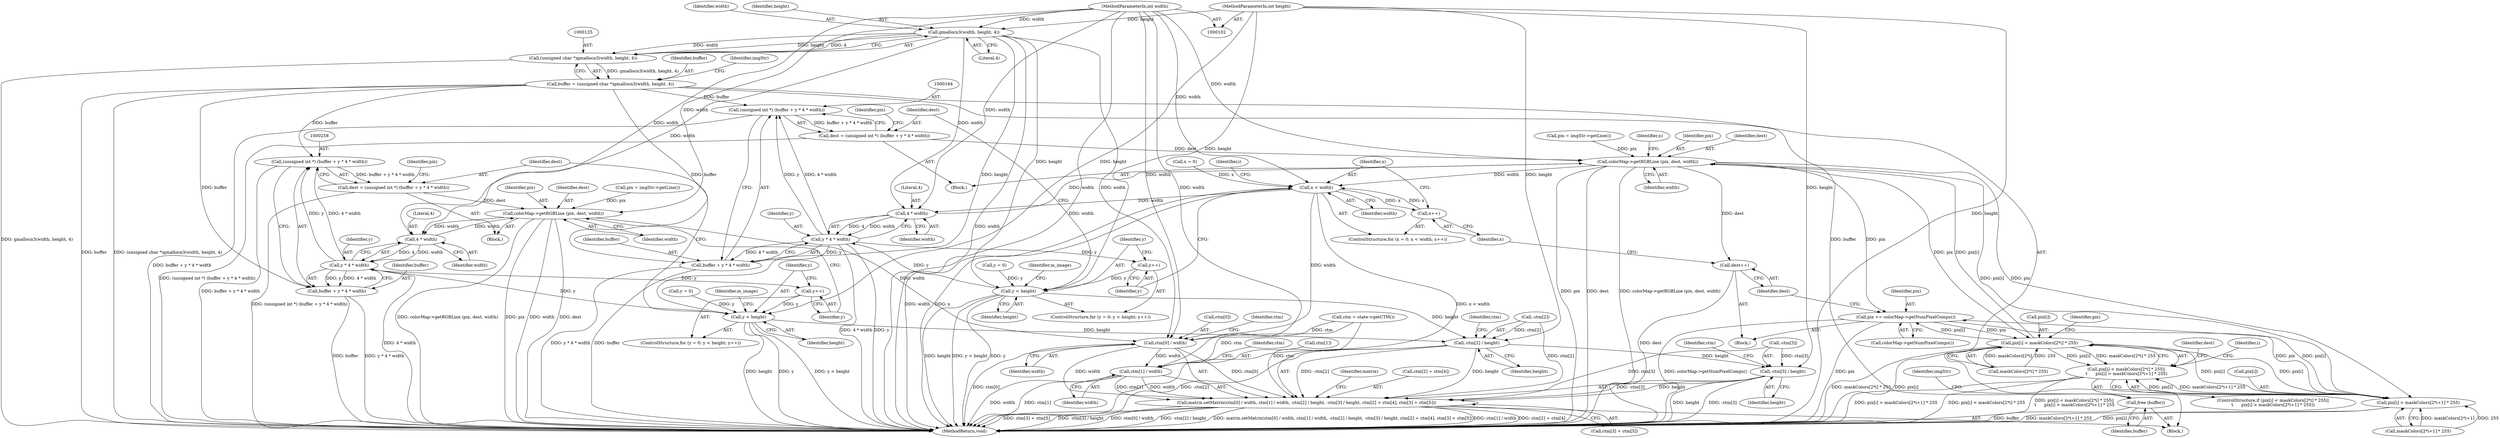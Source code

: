 digraph "0_poppler_7b2d314a61fd0e12f47c62996cb49ec0d1ba747a@API" {
"1000126" [label="(Call,gmallocn3(width, height, 4))"];
"1000106" [label="(MethodParameterIn,int width)"];
"1000107" [label="(MethodParameterIn,int height)"];
"1000124" [label="(Call,(unsigned char *)gmallocn3(width, height, 4))"];
"1000122" [label="(Call,buffer = (unsigned char *)gmallocn3(width, height, 4))"];
"1000163" [label="(Call,(unsigned int *) (buffer + y * 4 * width))"];
"1000161" [label="(Call,dest = (unsigned int *) (buffer + y * 4 * width))"];
"1000175" [label="(Call,colorMap->getRGBLine (pix, dest, width))"];
"1000183" [label="(Call,x < width)"];
"1000169" [label="(Call,4 * width)"];
"1000167" [label="(Call,y * 4 * width)"];
"1000158" [label="(Call,y++)"];
"1000155" [label="(Call,y < height)"];
"1000304" [label="(Call,-ctm[2] / height)"];
"1000293" [label="(Call,matrix.setMatrix(ctm[0] / width, ctm[1] / width, -ctm[2] / height, -ctm[3] / height, ctm[2] + ctm[4], ctm[3] + ctm[5]))"];
"1000310" [label="(Call,-ctm[3] / height)"];
"1000165" [label="(Call,buffer + y * 4 * width)"];
"1000186" [label="(Call,x++)"];
"1000294" [label="(Call,ctm[0] / width)"];
"1000299" [label="(Call,ctm[1] / width)"];
"1000201" [label="(Call,pix[i] < maskColors[2*i] * 255)"];
"1000200" [label="(Call,pix[i] < maskColors[2*i] * 255||\n\t      pix[i] > maskColors[2*i+1] * 255)"];
"1000212" [label="(Call,pix[i] > maskColors[2*i+1] * 255)"];
"1000234" [label="(Call,pix += colorMap->getNumPixelComps())"];
"1000237" [label="(Call,dest++)"];
"1000257" [label="(Call,(unsigned int *) (buffer + y * 4 * width))"];
"1000255" [label="(Call,dest = (unsigned int *) (buffer + y * 4 * width))"];
"1000269" [label="(Call,colorMap->getRGBLine (pix, dest, width))"];
"1000263" [label="(Call,4 * width)"];
"1000261" [label="(Call,y * 4 * width)"];
"1000252" [label="(Call,y++)"];
"1000249" [label="(Call,y < height)"];
"1000259" [label="(Call,buffer + y * 4 * width)"];
"1000344" [label="(Call,free (buffer))"];
"1000171" [label="(Identifier,width)"];
"1000307" [label="(Identifier,ctm)"];
"1000160" [label="(Block,)"];
"1000162" [label="(Identifier,dest)"];
"1000202" [label="(Call,pix[i])"];
"1000129" [label="(Literal,4)"];
"1000156" [label="(Identifier,y)"];
"1000295" [label="(Call,ctm[0])"];
"1000184" [label="(Identifier,x)"];
"1000165" [label="(Call,buffer + y * 4 * width)"];
"1000152" [label="(Call,y = 0)"];
"1000254" [label="(Block,)"];
"1000269" [label="(Call,colorMap->getRGBLine (pix, dest, width))"];
"1000300" [label="(Call,ctm[1])"];
"1000212" [label="(Call,pix[i] > maskColors[2*i+1] * 255)"];
"1000157" [label="(Identifier,height)"];
"1000159" [label="(Identifier,y)"];
"1000272" [label="(Identifier,width)"];
"1000262" [label="(Identifier,y)"];
"1000255" [label="(Call,dest = (unsigned int *) (buffer + y * 4 * width))"];
"1000186" [label="(Call,x++)"];
"1000260" [label="(Identifier,buffer)"];
"1000188" [label="(Block,)"];
"1000187" [label="(Identifier,x)"];
"1000200" [label="(Call,pix[i] < maskColors[2*i] * 255||\n\t      pix[i] > maskColors[2*i+1] * 255)"];
"1000267" [label="(Identifier,pix)"];
"1000106" [label="(MethodParameterIn,int width)"];
"1000183" [label="(Call,x < width)"];
"1000301" [label="(Identifier,ctm)"];
"1000172" [label="(Call,pix = imgStr->getLine())"];
"1000348" [label="(MethodReturn,void)"];
"1000251" [label="(Identifier,height)"];
"1000168" [label="(Identifier,y)"];
"1000181" [label="(Identifier,x)"];
"1000274" [label="(Identifier,m_image)"];
"1000234" [label="(Call,pix += colorMap->getNumPixelComps())"];
"1000124" [label="(Call,(unsigned char *)gmallocn3(width, height, 4))"];
"1000318" [label="(Identifier,ctm)"];
"1000261" [label="(Call,y * 4 * width)"];
"1000214" [label="(Identifier,pix)"];
"1000176" [label="(Identifier,pix)"];
"1000213" [label="(Call,pix[i])"];
"1000323" [label="(Call,ctm[3] + ctm[5])"];
"1000122" [label="(Call,buffer = (unsigned char *)gmallocn3(width, height, 4))"];
"1000127" [label="(Identifier,width)"];
"1000175" [label="(Call,colorMap->getRGBLine (pix, dest, width))"];
"1000178" [label="(Identifier,width)"];
"1000311" [label="(Call,-ctm[3])"];
"1000304" [label="(Call,-ctm[2] / height)"];
"1000266" [label="(Call,pix = imgStr->getLine())"];
"1000228" [label="(Identifier,dest)"];
"1000270" [label="(Identifier,pix)"];
"1000170" [label="(Literal,4)"];
"1000161" [label="(Call,dest = (unsigned int *) (buffer + y * 4 * width))"];
"1000331" [label="(Identifier,matrix)"];
"1000166" [label="(Identifier,buffer)"];
"1000128" [label="(Identifier,height)"];
"1000173" [label="(Identifier,pix)"];
"1000299" [label="(Call,ctm[1] / width)"];
"1000259" [label="(Call,buffer + y * 4 * width)"];
"1000315" [label="(Identifier,height)"];
"1000169" [label="(Call,4 * width)"];
"1000240" [label="(Identifier,m_image)"];
"1000236" [label="(Call,colorMap->getNumPixelComps())"];
"1000235" [label="(Identifier,pix)"];
"1000290" [label="(Call,ctm = state->getCTM())"];
"1000309" [label="(Identifier,height)"];
"1000347" [label="(Identifier,imgStr)"];
"1000316" [label="(Call,ctm[2] + ctm[4])"];
"1000265" [label="(Identifier,width)"];
"1000252" [label="(Call,y++)"];
"1000305" [label="(Call,-ctm[2])"];
"1000151" [label="(ControlStructure,for (y = 0; y < height; y++))"];
"1000126" [label="(Call,gmallocn3(width, height, 4))"];
"1000303" [label="(Identifier,width)"];
"1000294" [label="(Call,ctm[0] / width)"];
"1000177" [label="(Identifier,dest)"];
"1000257" [label="(Call,(unsigned int *) (buffer + y * 4 * width))"];
"1000245" [label="(ControlStructure,for (y = 0; y < height; y++))"];
"1000249" [label="(Call,y < height)"];
"1000131" [label="(Identifier,imgStr)"];
"1000123" [label="(Identifier,buffer)"];
"1000179" [label="(ControlStructure,for (x = 0; x < width; x++))"];
"1000298" [label="(Identifier,width)"];
"1000256" [label="(Identifier,dest)"];
"1000271" [label="(Identifier,dest)"];
"1000111" [label="(Block,)"];
"1000237" [label="(Call,dest++)"];
"1000246" [label="(Call,y = 0)"];
"1000205" [label="(Call,maskColors[2*i] * 255)"];
"1000185" [label="(Identifier,width)"];
"1000238" [label="(Identifier,dest)"];
"1000250" [label="(Identifier,y)"];
"1000201" [label="(Call,pix[i] < maskColors[2*i] * 255)"];
"1000253" [label="(Identifier,y)"];
"1000167" [label="(Call,y * 4 * width)"];
"1000197" [label="(Identifier,i)"];
"1000180" [label="(Call,x = 0)"];
"1000216" [label="(Call,maskColors[2*i+1] * 255)"];
"1000107" [label="(MethodParameterIn,int height)"];
"1000163" [label="(Call,(unsigned int *) (buffer + y * 4 * width))"];
"1000264" [label="(Literal,4)"];
"1000313" [label="(Identifier,ctm)"];
"1000310" [label="(Call,-ctm[3] / height)"];
"1000191" [label="(Identifier,i)"];
"1000293" [label="(Call,matrix.setMatrix(ctm[0] / width, ctm[1] / width, -ctm[2] / height, -ctm[3] / height, ctm[2] + ctm[4], ctm[3] + ctm[5]))"];
"1000345" [label="(Identifier,buffer)"];
"1000155" [label="(Call,y < height)"];
"1000263" [label="(Call,4 * width)"];
"1000158" [label="(Call,y++)"];
"1000199" [label="(ControlStructure,if (pix[i] < maskColors[2*i] * 255||\n\t      pix[i] > maskColors[2*i+1] * 255))"];
"1000344" [label="(Call,free (buffer))"];
"1000126" -> "1000124"  [label="AST: "];
"1000126" -> "1000129"  [label="CFG: "];
"1000127" -> "1000126"  [label="AST: "];
"1000128" -> "1000126"  [label="AST: "];
"1000129" -> "1000126"  [label="AST: "];
"1000124" -> "1000126"  [label="CFG: "];
"1000126" -> "1000348"  [label="DDG: width"];
"1000126" -> "1000124"  [label="DDG: width"];
"1000126" -> "1000124"  [label="DDG: height"];
"1000126" -> "1000124"  [label="DDG: 4"];
"1000106" -> "1000126"  [label="DDG: width"];
"1000107" -> "1000126"  [label="DDG: height"];
"1000126" -> "1000155"  [label="DDG: height"];
"1000126" -> "1000169"  [label="DDG: width"];
"1000126" -> "1000249"  [label="DDG: height"];
"1000126" -> "1000263"  [label="DDG: width"];
"1000126" -> "1000294"  [label="DDG: width"];
"1000106" -> "1000102"  [label="AST: "];
"1000106" -> "1000348"  [label="DDG: width"];
"1000106" -> "1000169"  [label="DDG: width"];
"1000106" -> "1000175"  [label="DDG: width"];
"1000106" -> "1000183"  [label="DDG: width"];
"1000106" -> "1000263"  [label="DDG: width"];
"1000106" -> "1000269"  [label="DDG: width"];
"1000106" -> "1000294"  [label="DDG: width"];
"1000106" -> "1000299"  [label="DDG: width"];
"1000107" -> "1000102"  [label="AST: "];
"1000107" -> "1000348"  [label="DDG: height"];
"1000107" -> "1000155"  [label="DDG: height"];
"1000107" -> "1000249"  [label="DDG: height"];
"1000107" -> "1000304"  [label="DDG: height"];
"1000107" -> "1000310"  [label="DDG: height"];
"1000124" -> "1000122"  [label="AST: "];
"1000125" -> "1000124"  [label="AST: "];
"1000122" -> "1000124"  [label="CFG: "];
"1000124" -> "1000348"  [label="DDG: gmallocn3(width, height, 4)"];
"1000124" -> "1000122"  [label="DDG: gmallocn3(width, height, 4)"];
"1000122" -> "1000111"  [label="AST: "];
"1000123" -> "1000122"  [label="AST: "];
"1000131" -> "1000122"  [label="CFG: "];
"1000122" -> "1000348"  [label="DDG: buffer"];
"1000122" -> "1000348"  [label="DDG: (unsigned char *)gmallocn3(width, height, 4)"];
"1000122" -> "1000163"  [label="DDG: buffer"];
"1000122" -> "1000165"  [label="DDG: buffer"];
"1000122" -> "1000257"  [label="DDG: buffer"];
"1000122" -> "1000259"  [label="DDG: buffer"];
"1000122" -> "1000344"  [label="DDG: buffer"];
"1000163" -> "1000161"  [label="AST: "];
"1000163" -> "1000165"  [label="CFG: "];
"1000164" -> "1000163"  [label="AST: "];
"1000165" -> "1000163"  [label="AST: "];
"1000161" -> "1000163"  [label="CFG: "];
"1000163" -> "1000348"  [label="DDG: buffer + y * 4 * width"];
"1000163" -> "1000161"  [label="DDG: buffer + y * 4 * width"];
"1000167" -> "1000163"  [label="DDG: y"];
"1000167" -> "1000163"  [label="DDG: 4 * width"];
"1000161" -> "1000160"  [label="AST: "];
"1000162" -> "1000161"  [label="AST: "];
"1000173" -> "1000161"  [label="CFG: "];
"1000161" -> "1000348"  [label="DDG: (unsigned int *) (buffer + y * 4 * width)"];
"1000161" -> "1000175"  [label="DDG: dest"];
"1000175" -> "1000160"  [label="AST: "];
"1000175" -> "1000178"  [label="CFG: "];
"1000176" -> "1000175"  [label="AST: "];
"1000177" -> "1000175"  [label="AST: "];
"1000178" -> "1000175"  [label="AST: "];
"1000181" -> "1000175"  [label="CFG: "];
"1000175" -> "1000348"  [label="DDG: pix"];
"1000175" -> "1000348"  [label="DDG: dest"];
"1000175" -> "1000348"  [label="DDG: colorMap->getRGBLine (pix, dest, width)"];
"1000201" -> "1000175"  [label="DDG: pix[i]"];
"1000212" -> "1000175"  [label="DDG: pix[i]"];
"1000172" -> "1000175"  [label="DDG: pix"];
"1000169" -> "1000175"  [label="DDG: width"];
"1000175" -> "1000183"  [label="DDG: width"];
"1000175" -> "1000201"  [label="DDG: pix"];
"1000175" -> "1000212"  [label="DDG: pix"];
"1000175" -> "1000234"  [label="DDG: pix"];
"1000175" -> "1000237"  [label="DDG: dest"];
"1000183" -> "1000179"  [label="AST: "];
"1000183" -> "1000185"  [label="CFG: "];
"1000184" -> "1000183"  [label="AST: "];
"1000185" -> "1000183"  [label="AST: "];
"1000191" -> "1000183"  [label="CFG: "];
"1000159" -> "1000183"  [label="CFG: "];
"1000183" -> "1000348"  [label="DDG: width"];
"1000183" -> "1000348"  [label="DDG: x"];
"1000183" -> "1000348"  [label="DDG: x < width"];
"1000183" -> "1000169"  [label="DDG: width"];
"1000186" -> "1000183"  [label="DDG: x"];
"1000180" -> "1000183"  [label="DDG: x"];
"1000183" -> "1000186"  [label="DDG: x"];
"1000183" -> "1000294"  [label="DDG: width"];
"1000169" -> "1000167"  [label="AST: "];
"1000169" -> "1000171"  [label="CFG: "];
"1000170" -> "1000169"  [label="AST: "];
"1000171" -> "1000169"  [label="AST: "];
"1000167" -> "1000169"  [label="CFG: "];
"1000169" -> "1000167"  [label="DDG: 4"];
"1000169" -> "1000167"  [label="DDG: width"];
"1000167" -> "1000165"  [label="AST: "];
"1000168" -> "1000167"  [label="AST: "];
"1000165" -> "1000167"  [label="CFG: "];
"1000167" -> "1000348"  [label="DDG: y"];
"1000167" -> "1000348"  [label="DDG: 4 * width"];
"1000167" -> "1000158"  [label="DDG: y"];
"1000167" -> "1000165"  [label="DDG: y"];
"1000167" -> "1000165"  [label="DDG: 4 * width"];
"1000155" -> "1000167"  [label="DDG: y"];
"1000158" -> "1000151"  [label="AST: "];
"1000158" -> "1000159"  [label="CFG: "];
"1000159" -> "1000158"  [label="AST: "];
"1000156" -> "1000158"  [label="CFG: "];
"1000158" -> "1000155"  [label="DDG: y"];
"1000155" -> "1000151"  [label="AST: "];
"1000155" -> "1000157"  [label="CFG: "];
"1000156" -> "1000155"  [label="AST: "];
"1000157" -> "1000155"  [label="AST: "];
"1000162" -> "1000155"  [label="CFG: "];
"1000240" -> "1000155"  [label="CFG: "];
"1000155" -> "1000348"  [label="DDG: height"];
"1000155" -> "1000348"  [label="DDG: y < height"];
"1000155" -> "1000348"  [label="DDG: y"];
"1000152" -> "1000155"  [label="DDG: y"];
"1000155" -> "1000304"  [label="DDG: height"];
"1000304" -> "1000293"  [label="AST: "];
"1000304" -> "1000309"  [label="CFG: "];
"1000305" -> "1000304"  [label="AST: "];
"1000309" -> "1000304"  [label="AST: "];
"1000313" -> "1000304"  [label="CFG: "];
"1000304" -> "1000348"  [label="DDG: -ctm[2]"];
"1000304" -> "1000293"  [label="DDG: -ctm[2]"];
"1000304" -> "1000293"  [label="DDG: height"];
"1000305" -> "1000304"  [label="DDG: ctm[2]"];
"1000249" -> "1000304"  [label="DDG: height"];
"1000304" -> "1000310"  [label="DDG: height"];
"1000293" -> "1000111"  [label="AST: "];
"1000293" -> "1000323"  [label="CFG: "];
"1000294" -> "1000293"  [label="AST: "];
"1000299" -> "1000293"  [label="AST: "];
"1000310" -> "1000293"  [label="AST: "];
"1000316" -> "1000293"  [label="AST: "];
"1000323" -> "1000293"  [label="AST: "];
"1000331" -> "1000293"  [label="CFG: "];
"1000293" -> "1000348"  [label="DDG: -ctm[3] / height"];
"1000293" -> "1000348"  [label="DDG: ctm[0] / width"];
"1000293" -> "1000348"  [label="DDG: -ctm[2] / height"];
"1000293" -> "1000348"  [label="DDG: matrix.setMatrix(ctm[0] / width, ctm[1] / width, -ctm[2] / height, -ctm[3] / height, ctm[2] + ctm[4], ctm[3] + ctm[5])"];
"1000293" -> "1000348"  [label="DDG: ctm[1] / width"];
"1000293" -> "1000348"  [label="DDG: ctm[2] + ctm[4]"];
"1000293" -> "1000348"  [label="DDG: ctm[3] + ctm[5]"];
"1000294" -> "1000293"  [label="DDG: ctm[0]"];
"1000294" -> "1000293"  [label="DDG: width"];
"1000299" -> "1000293"  [label="DDG: ctm[1]"];
"1000299" -> "1000293"  [label="DDG: width"];
"1000310" -> "1000293"  [label="DDG: -ctm[3]"];
"1000310" -> "1000293"  [label="DDG: height"];
"1000290" -> "1000293"  [label="DDG: ctm"];
"1000305" -> "1000293"  [label="DDG: ctm[2]"];
"1000311" -> "1000293"  [label="DDG: ctm[3]"];
"1000310" -> "1000315"  [label="CFG: "];
"1000311" -> "1000310"  [label="AST: "];
"1000315" -> "1000310"  [label="AST: "];
"1000318" -> "1000310"  [label="CFG: "];
"1000310" -> "1000348"  [label="DDG: height"];
"1000310" -> "1000348"  [label="DDG: -ctm[3]"];
"1000311" -> "1000310"  [label="DDG: ctm[3]"];
"1000166" -> "1000165"  [label="AST: "];
"1000165" -> "1000348"  [label="DDG: buffer"];
"1000165" -> "1000348"  [label="DDG: y * 4 * width"];
"1000186" -> "1000179"  [label="AST: "];
"1000186" -> "1000187"  [label="CFG: "];
"1000187" -> "1000186"  [label="AST: "];
"1000184" -> "1000186"  [label="CFG: "];
"1000294" -> "1000298"  [label="CFG: "];
"1000295" -> "1000294"  [label="AST: "];
"1000298" -> "1000294"  [label="AST: "];
"1000301" -> "1000294"  [label="CFG: "];
"1000294" -> "1000348"  [label="DDG: ctm[0]"];
"1000290" -> "1000294"  [label="DDG: ctm"];
"1000269" -> "1000294"  [label="DDG: width"];
"1000294" -> "1000299"  [label="DDG: width"];
"1000299" -> "1000303"  [label="CFG: "];
"1000300" -> "1000299"  [label="AST: "];
"1000303" -> "1000299"  [label="AST: "];
"1000307" -> "1000299"  [label="CFG: "];
"1000299" -> "1000348"  [label="DDG: width"];
"1000299" -> "1000348"  [label="DDG: ctm[1]"];
"1000290" -> "1000299"  [label="DDG: ctm"];
"1000201" -> "1000200"  [label="AST: "];
"1000201" -> "1000205"  [label="CFG: "];
"1000202" -> "1000201"  [label="AST: "];
"1000205" -> "1000201"  [label="AST: "];
"1000214" -> "1000201"  [label="CFG: "];
"1000200" -> "1000201"  [label="CFG: "];
"1000201" -> "1000348"  [label="DDG: maskColors[2*i] * 255"];
"1000201" -> "1000348"  [label="DDG: pix[i]"];
"1000201" -> "1000200"  [label="DDG: pix[i]"];
"1000201" -> "1000200"  [label="DDG: maskColors[2*i] * 255"];
"1000234" -> "1000201"  [label="DDG: pix"];
"1000212" -> "1000201"  [label="DDG: pix[i]"];
"1000205" -> "1000201"  [label="DDG: maskColors[2*i]"];
"1000205" -> "1000201"  [label="DDG: 255"];
"1000201" -> "1000212"  [label="DDG: pix[i]"];
"1000201" -> "1000234"  [label="DDG: pix[i]"];
"1000200" -> "1000199"  [label="AST: "];
"1000200" -> "1000212"  [label="CFG: "];
"1000212" -> "1000200"  [label="AST: "];
"1000228" -> "1000200"  [label="CFG: "];
"1000197" -> "1000200"  [label="CFG: "];
"1000200" -> "1000348"  [label="DDG: pix[i] > maskColors[2*i+1] * 255"];
"1000200" -> "1000348"  [label="DDG: pix[i] < maskColors[2*i] * 255"];
"1000200" -> "1000348"  [label="DDG: pix[i] < maskColors[2*i] * 255||\n\t      pix[i] > maskColors[2*i+1] * 255"];
"1000212" -> "1000200"  [label="DDG: pix[i]"];
"1000212" -> "1000200"  [label="DDG: maskColors[2*i+1] * 255"];
"1000212" -> "1000216"  [label="CFG: "];
"1000213" -> "1000212"  [label="AST: "];
"1000216" -> "1000212"  [label="AST: "];
"1000212" -> "1000348"  [label="DDG: maskColors[2*i+1] * 255"];
"1000212" -> "1000348"  [label="DDG: pix[i]"];
"1000234" -> "1000212"  [label="DDG: pix"];
"1000216" -> "1000212"  [label="DDG: maskColors[2*i+1]"];
"1000216" -> "1000212"  [label="DDG: 255"];
"1000212" -> "1000234"  [label="DDG: pix[i]"];
"1000234" -> "1000188"  [label="AST: "];
"1000234" -> "1000236"  [label="CFG: "];
"1000235" -> "1000234"  [label="AST: "];
"1000236" -> "1000234"  [label="AST: "];
"1000238" -> "1000234"  [label="CFG: "];
"1000234" -> "1000348"  [label="DDG: colorMap->getNumPixelComps()"];
"1000234" -> "1000348"  [label="DDG: pix"];
"1000237" -> "1000188"  [label="AST: "];
"1000237" -> "1000238"  [label="CFG: "];
"1000238" -> "1000237"  [label="AST: "];
"1000187" -> "1000237"  [label="CFG: "];
"1000237" -> "1000348"  [label="DDG: dest"];
"1000257" -> "1000255"  [label="AST: "];
"1000257" -> "1000259"  [label="CFG: "];
"1000258" -> "1000257"  [label="AST: "];
"1000259" -> "1000257"  [label="AST: "];
"1000255" -> "1000257"  [label="CFG: "];
"1000257" -> "1000348"  [label="DDG: buffer + y * 4 * width"];
"1000257" -> "1000255"  [label="DDG: buffer + y * 4 * width"];
"1000261" -> "1000257"  [label="DDG: y"];
"1000261" -> "1000257"  [label="DDG: 4 * width"];
"1000255" -> "1000254"  [label="AST: "];
"1000256" -> "1000255"  [label="AST: "];
"1000267" -> "1000255"  [label="CFG: "];
"1000255" -> "1000348"  [label="DDG: (unsigned int *) (buffer + y * 4 * width)"];
"1000255" -> "1000269"  [label="DDG: dest"];
"1000269" -> "1000254"  [label="AST: "];
"1000269" -> "1000272"  [label="CFG: "];
"1000270" -> "1000269"  [label="AST: "];
"1000271" -> "1000269"  [label="AST: "];
"1000272" -> "1000269"  [label="AST: "];
"1000253" -> "1000269"  [label="CFG: "];
"1000269" -> "1000348"  [label="DDG: colorMap->getRGBLine (pix, dest, width)"];
"1000269" -> "1000348"  [label="DDG: pix"];
"1000269" -> "1000348"  [label="DDG: width"];
"1000269" -> "1000348"  [label="DDG: dest"];
"1000269" -> "1000263"  [label="DDG: width"];
"1000266" -> "1000269"  [label="DDG: pix"];
"1000263" -> "1000269"  [label="DDG: width"];
"1000263" -> "1000261"  [label="AST: "];
"1000263" -> "1000265"  [label="CFG: "];
"1000264" -> "1000263"  [label="AST: "];
"1000265" -> "1000263"  [label="AST: "];
"1000261" -> "1000263"  [label="CFG: "];
"1000263" -> "1000261"  [label="DDG: 4"];
"1000263" -> "1000261"  [label="DDG: width"];
"1000261" -> "1000259"  [label="AST: "];
"1000262" -> "1000261"  [label="AST: "];
"1000259" -> "1000261"  [label="CFG: "];
"1000261" -> "1000348"  [label="DDG: 4 * width"];
"1000261" -> "1000252"  [label="DDG: y"];
"1000261" -> "1000259"  [label="DDG: y"];
"1000261" -> "1000259"  [label="DDG: 4 * width"];
"1000249" -> "1000261"  [label="DDG: y"];
"1000252" -> "1000245"  [label="AST: "];
"1000252" -> "1000253"  [label="CFG: "];
"1000253" -> "1000252"  [label="AST: "];
"1000250" -> "1000252"  [label="CFG: "];
"1000252" -> "1000249"  [label="DDG: y"];
"1000249" -> "1000245"  [label="AST: "];
"1000249" -> "1000251"  [label="CFG: "];
"1000250" -> "1000249"  [label="AST: "];
"1000251" -> "1000249"  [label="AST: "];
"1000256" -> "1000249"  [label="CFG: "];
"1000274" -> "1000249"  [label="CFG: "];
"1000249" -> "1000348"  [label="DDG: height"];
"1000249" -> "1000348"  [label="DDG: y"];
"1000249" -> "1000348"  [label="DDG: y < height"];
"1000246" -> "1000249"  [label="DDG: y"];
"1000260" -> "1000259"  [label="AST: "];
"1000259" -> "1000348"  [label="DDG: buffer"];
"1000259" -> "1000348"  [label="DDG: y * 4 * width"];
"1000344" -> "1000111"  [label="AST: "];
"1000344" -> "1000345"  [label="CFG: "];
"1000345" -> "1000344"  [label="AST: "];
"1000347" -> "1000344"  [label="CFG: "];
"1000344" -> "1000348"  [label="DDG: buffer"];
}
